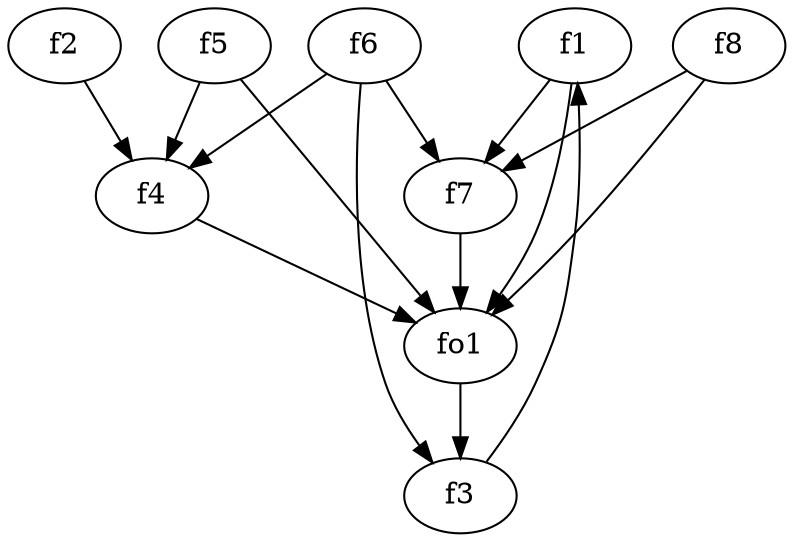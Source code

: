 strict digraph  {
f1;
f2;
f3;
f4;
f5;
f6;
f7;
f8;
fo1;
f1 -> fo1  [weight=2];
f1 -> f7  [weight=2];
f2 -> f4  [weight=2];
f3 -> f1  [weight=2];
f4 -> fo1  [weight=2];
f5 -> fo1  [weight=2];
f5 -> f4  [weight=2];
f6 -> f3  [weight=2];
f6 -> f7  [weight=2];
f6 -> f4  [weight=2];
f7 -> fo1  [weight=2];
f8 -> fo1  [weight=2];
f8 -> f7  [weight=2];
fo1 -> f3  [weight=2];
}
